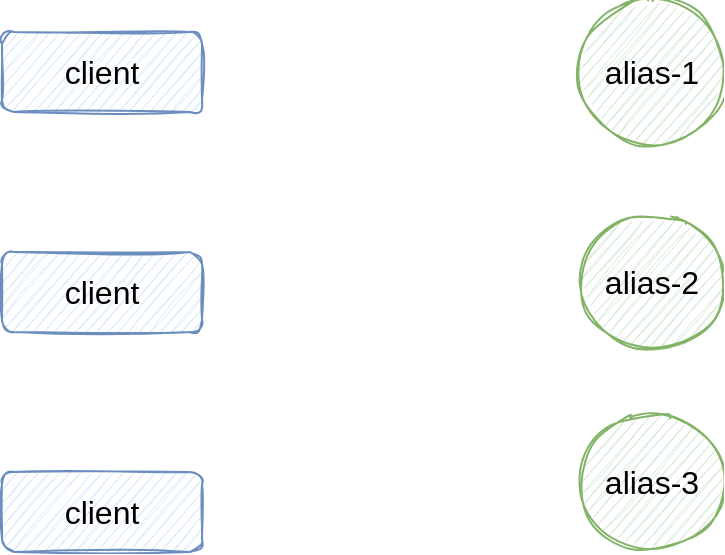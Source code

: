 <mxfile version="16.4.3" type="github">
  <diagram id="5pmQ1EX8EYKTq1uLztX0" name="第 1 页">
    <mxGraphModel dx="1422" dy="754" grid="1" gridSize="10" guides="1" tooltips="1" connect="1" arrows="1" fold="1" page="1" pageScale="1" pageWidth="827" pageHeight="1169" math="0" shadow="0">
      <root>
        <mxCell id="0" />
        <mxCell id="1" parent="0" />
        <mxCell id="2YxzEI0K93GKoAJTI_qC-1" value="&lt;font style=&quot;font-size: 16px&quot;&gt;client&lt;/font&gt;" style="rounded=1;whiteSpace=wrap;html=1;fillColor=#dae8fc;strokeColor=#6c8ebf;sketch=1;" vertex="1" parent="1">
          <mxGeometry x="80" y="230" width="100" height="40" as="geometry" />
        </mxCell>
        <mxCell id="2YxzEI0K93GKoAJTI_qC-2" value="&lt;font style=&quot;font-size: 16px&quot;&gt;client&lt;/font&gt;" style="rounded=1;whiteSpace=wrap;html=1;fillColor=#dae8fc;strokeColor=#6c8ebf;sketch=1;" vertex="1" parent="1">
          <mxGeometry x="80" y="340" width="100" height="40" as="geometry" />
        </mxCell>
        <mxCell id="2YxzEI0K93GKoAJTI_qC-3" value="&lt;font style=&quot;font-size: 16px&quot;&gt;client&lt;/font&gt;" style="rounded=1;whiteSpace=wrap;html=1;fillColor=#dae8fc;strokeColor=#6c8ebf;sketch=1;" vertex="1" parent="1">
          <mxGeometry x="80" y="450" width="100" height="40" as="geometry" />
        </mxCell>
        <mxCell id="2YxzEI0K93GKoAJTI_qC-4" value="alias-1" style="ellipse;whiteSpace=wrap;html=1;aspect=fixed;fontSize=16;fillColor=#d5e8d4;strokeColor=#82b366;sketch=1;" vertex="1" parent="1">
          <mxGeometry x="370" y="215" width="70" height="70" as="geometry" />
        </mxCell>
        <mxCell id="2YxzEI0K93GKoAJTI_qC-5" value="alias-2" style="ellipse;whiteSpace=wrap;html=1;aspect=fixed;fontSize=16;fillColor=#d5e8d4;strokeColor=#82b366;sketch=1;" vertex="1" parent="1">
          <mxGeometry x="370" y="320" width="70" height="70" as="geometry" />
        </mxCell>
        <mxCell id="2YxzEI0K93GKoAJTI_qC-6" value="alias-3" style="ellipse;whiteSpace=wrap;html=1;aspect=fixed;fontSize=16;fillColor=#d5e8d4;strokeColor=#82b366;sketch=1;" vertex="1" parent="1">
          <mxGeometry x="370" y="420" width="70" height="70" as="geometry" />
        </mxCell>
      </root>
    </mxGraphModel>
  </diagram>
</mxfile>
